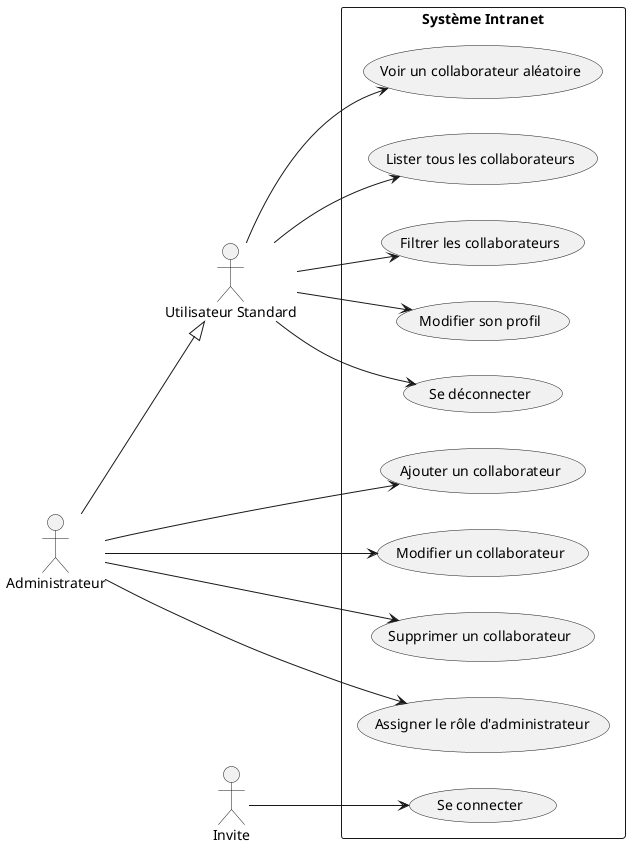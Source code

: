 ```
@startuml
left to right direction

actor "Utilisateur Standard" as User
actor "Administrateur" as Admin

rectangle "Système Intranet" {
  usecase "Se connecter" as UC1
  usecase "Voir un collaborateur aléatoire" as UC2
  usecase "Lister tous les collaborateurs" as UC3
  usecase "Filtrer les collaborateurs" as UC4
  usecase "Modifier son profil" as UC5
  usecase "Se déconnecter" as UC6

  usecase "Ajouter un collaborateur" as UC7
  usecase "Modifier un collaborateur" as UC8
  usecase "Supprimer un collaborateur" as UC9
  usecase "Assigner le rôle d'administrateur" as UC10
}

Invite --> UC1
User --> UC2
User --> UC3
User --> UC4
User --> UC5
User --> UC6


Admin --|> User
Admin --> UC7
Admin --> UC8
Admin --> UC9
Admin --> UC10
@enduml
```